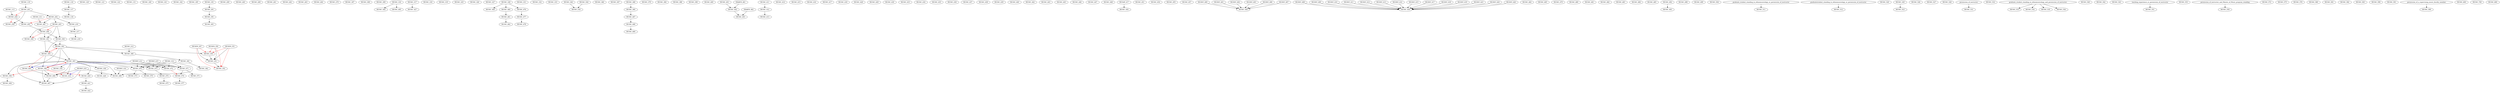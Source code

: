 digraph G {
    MUSIC_113;
    MUSIC_116;
    edge [color=black];
    MUSIC_116 -> MUSIC_117;
    edge [color=black];
    MUSIC_117 -> MUSIC_118;
    MUSIC_119;
    MUSIC_120;
    MUSIC_121;
    MUSIC_122;
    MUSIC_131;
    MUSIC_160;
    MUSIC_161;
    MUSIC_162;
    MUSIC_185;
    MUSIC_191;
    MUSIC_200;
    edge [color=black];
    MUSIC_119 -> MUSIC_201;
    edge [color=black];
    MUSIC_201 -> MUSIC_202;
    edge [color=black];
    MUSIC_202 -> MUSIC_203;
    edge [color=black];
    MUSIC_113 -> MUSIC_204;
    edge [color=red];
    MUSIC_201 -> MUSIC_204;
    edge [color=black];
    MUSIC_204 -> MUSIC_205;
    edge [color=red];
    MUSIC_202 -> MUSIC_205;
    edge [color=black];
    MUSIC_205 -> MUSIC_206;
    edge [color=red];
    MUSIC_203 -> MUSIC_206;
    edge [color=black];
    MUSIC_202 -> MUSIC_216;
    edge [color=black];
    MUSIC_216 -> MUSIC_217;
    edge [color=black];
    MUSIC_217 -> MUSIC_218;
    MUSIC_240;
    edge [color=black];
    MUSIC_201 -> MUSIC_250;
    edge [color=red];
    MUSIC_204 -> MUSIC_250;
    MUSIC_260;
    MUSIC_261;
    MUSIC_262;
    MUSIC_263;
    MUSIC_264;
    MUSIC_270;
    edge [color=black];
    MUSIC_191 -> MUSIC_291;
    edge [color=black];
    MUSIC_203 -> MUSIC_300;
    edge [color=red];
    MUSIC_206 -> MUSIC_300;
    edge [color=black];
    MUSIC_203 -> MUSIC_301;
    MUSIC_206 -> MUSIC_301;
    edge [color=black];
    MUSIC_301 -> MUSIC_302;
    MUSIC_304 -> MUSIC_302;
    edge [color=red];
    MUSIC_305 -> MUSIC_302;
    edge [color=black];
    MUSIC_302 -> MUSIC_303;
    MUSIC_305 -> MUSIC_303;
    edge [color=red];
    MUSIC_306 -> MUSIC_303;
    edge [color=black];
    MUSIC_203 -> MUSIC_304;
    MUSIC_206 -> MUSIC_304;
    edge [color=black];
    MUSIC_301 -> MUSIC_305;
    MUSIC_304 -> MUSIC_305;
    edge [color=red];
    MUSIC_302 -> MUSIC_305;
    edge [color=black];
    MUSIC_302 -> MUSIC_306;
    MUSIC_305 -> MUSIC_306;
    edge [color=red];
    MUSIC_303 -> MUSIC_306;
    MUSIC_307;
    MUSIC_308;
    MUSIC_309;
    MUSIC_316;
    MUSIC_317;
    MUSIC_318;
    MUSIC_319;
    MUSIC_325;
    MUSIC_326;
    MUSIC_327;
    MUSIC_328;
    MUSIC_331;
    MUSIC_332;
    MUSIC_333;
    edge [color=black];
    MUSIC_303 -> MUSIC_334;
    edge [color=black];
    MUSIC_303 -> MUSIC_336;
    MUSIC_344;
    edge [color=black];
    MUSIC_302 -> MUSIC_350;
    edge [color=red];
    MUSEN_307 -> MUSIC_350;
    MUSEN_350 -> MUSIC_350;
    MUSEN_351 -> MUSIC_350;
    edge [color=black];
    MUSIC_350 -> MUSIC_351;
    MUSEN_307 -> MUSIC_351;
    MUSEN_350 -> MUSIC_351;
    MUSEN_351 -> MUSIC_351;
    edge [color=black];
    MUSIC_351 -> MUSIC_352;
    edge [color=red];
    MUSEN_307 -> MUSIC_352;
    MUSEN_350 -> MUSIC_352;
    MUSEN_351 -> MUSIC_352;
    MUSIC_366;
    MUSIC_367;
    MUSIC_368;
    edge [color=black];
    MUSIC_368 -> MUSIC_369;
    MUSIC_379;
    edge [color=black];
    MUSIC_212 -> MUSIC_380;
    MUSIC_302 -> MUSIC_380;
    edge [color=black];
    MUSIC_380 -> MUSIC_381;
    edge [color=black];
    MUSIC_381 -> MUSIC_382;
    MUSIC_384;
    MUSIC_388;
    MUSIC_390;
    edge [color=black];
    MUSIC_291 -> MUSIC_391;
    edge [color=black];
    MUSIC_303 -> MUSIC_394;
    edge [color=red];
    MUSIC_306 -> MUSIC_394;
    MUSIC_400;
    MUSIC_401;
    edge [color=black];
    DXARTS_461 -> MUSIC_402;
    MUSIC_401 -> MUSIC_402;
    edge [color=black];
    DXARTS_462 -> MUSIC_403;
    MUSIC_402 -> MUSIC_403;
    edge [color=black];
    MUSIC_302 -> MUSIC_405;
    edge [color=red];
    MUSIC_305 -> MUSIC_405;
    edge [color=blue];
    MUHST_212 -> MUSIC_405;
    edge [color=black];
    MUSIC_303 -> MUSIC_406;
    MUSIC_306 -> MUSIC_406;
    MUHST_210 -> MUSIC_406;
    MUSIC_405 -> MUSIC_406;
    edge [color=black];
    MUSIC_303 -> MUSIC_407;
    MUSIC_306 -> MUSIC_407;
    MUHST_210 -> MUSIC_407;
    MUSIC_406 -> MUSIC_407;
    edge [color=black];
    MUSIC_303 -> MUSIC_410;
    edge [color=red];
    MUSIC_306 -> MUSIC_410;
    edge [color=blue];
    MUHST_210 -> MUSIC_410;
    MUSIC_411;
    edge [color=black];
    MUSIC_411 -> MUSIC_412;
    edge [color=black];
    MUSIC_412 -> MUSIC_413;
    MUSIC_414;
    MUSIC_415;
    MUSIC_416;
    MUSIC_417;
    MUSIC_418;
    edge [color=black];
    MUSIC_303 -> MUSIC_420;
    edge [color=red];
    MUSIC_306 -> MUSIC_420;
    edge [color=black];
    MUSIC_420 -> MUSIC_421;
    edge [color=black];
    MUSIC_421 -> MUSIC_422;
    edge [color=black];
    MUSIC_336 -> MUSIC_426;
    edge [color=black];
    MUSIC_317 -> MUSIC_427;
    MUSIC_428;
    MUSIC_429;
    MUSIC_430;
    MUSIC_433;
    MUSIC_434;
    MUSIC_435;
    MUSIC_436;
    MUSIC_437;
    MUSIC_438;
    MUSIC_439;
    MUSIC_440;
    MUSIC_442;
    MUSIC_443;
    edge [color=black];
    MUSIC_316 -> MUSIC_444;
    MUSIC_445;
    MUSIC_446;
    MUSIC_447;
    MUSIC_448;
    edge [color=black];
    MUSIC_328 -> MUSIC_449;
    edge [color=black];
    MUSAP_217 -> MUSIC_450;
    MUSIC_451;
    MUSIC_454;
    MUSIC_455;
    MUSIC_457;
    edge [color=black];
    MUHST_400 -> MUSIC_458;
    MUHST_401 -> MUSIC_458;
    MUHST_402 -> MUSIC_458;
    MUHST_403 -> MUSIC_458;
    MUHST_406 -> MUSIC_458;
    MUHST_407 -> MUSIC_458;
    edge [color=black];
    MUHST_408 -> MUSIC_459;
    MUHST_409 -> MUSIC_459;
    MUHST_410 -> MUSIC_459;
    MUHST_411 -> MUSIC_459;
    MUHST_412 -> MUSIC_459;
    MUHST_413 -> MUSIC_459;
    MUHST_414 -> MUSIC_459;
    MUHST_415 -> MUSIC_459;
    MUHST_417 -> MUSIC_459;
    MUHST_418 -> MUSIC_459;
    MUHST_419 -> MUSIC_459;
    MUHST_423 -> MUSIC_459;
    MUHST_424 -> MUSIC_459;
    MUHST_426 -> MUSIC_459;
    edge [color=black];
    MUSIC_328 -> MUSIC_460;
    edge [color=black];
    MUSIC_460 -> MUSIC_461;
    edge [color=black];
    MUSIC_461 -> MUSIC_462;
    MUSIC_464;
    MUSIC_465;
    edge [color=black];
    MUSIC_369 -> MUSIC_467;
    edge [color=black];
    MUSIC_467 -> MUSIC_468;
    edge [color=black];
    MUSIC_468 -> MUSIC_469;
    edge [color=black];
    MUSIC_303 -> MUSIC_470;
    MUHST_212 -> MUSIC_470;
    MUSIC_312 -> MUSIC_470;
    MUHST_215 -> MUSIC_470;
    edge [color=black];
    MUSIC_303 -> MUSIC_471;
    MUHST_212 -> MUSIC_471;
    MUSIC_312 -> MUSIC_471;
    MUHST_215 -> MUSIC_471;
    edge [color=black];
    MUSIC_303 -> MUSIC_472;
    MUHST_212 -> MUSIC_472;
    MUSIC_312 -> MUSIC_472;
    MUHST_215 -> MUSIC_472;
    edge [color=black];
    MUSIC_303 -> MUSIC_473;
    MUHST_212 -> MUSIC_473;
    MUSIC_312 -> MUSIC_473;
    MUHST_215 -> MUSIC_473;
    edge [color=black];
    MUSIC_473 -> MUSIC_474;
    edge [color=black];
    MUSIC_474 -> MUSIC_475;
    edge [color=black];
    MUSIC_328 -> MUSIC_476;
    edge [color=black];
    MUSIC_476 -> MUSIC_477;
    edge [color=black];
    MUSIC_477 -> MUSIC_478;
    MUSIC_479;
    MUSIC_480;
    MUSIC_481;
    MUSIC_482;
    MUSIC_483;
    MUSIC_484;
    MUSIC_485;
    edge [color=black];
    MUSIC_311 -> MUSIC_487;
    MUSIC_202 -> MUSIC_487;
    edge [color=black];
    MUSIC_303 -> MUSIC_489;
    MUHST_210 -> MUSIC_489;
    MUSIC_312 -> MUSIC_489;
    MUHST_314 -> MUSIC_489;
    edge [color=black];
    MUSIC_391 -> MUSIC_491;
    MUSIC_492;
    edge [color=black];
    MUSIC_492 -> MUSIC_493;
    edge [color=black];
    MUSIC_394 -> MUSIC_494;
    edge [color=black];
    MUSIC_316 -> MUSIC_495;
    MUSIC_498;
    MUSIC_499;
    MUSIC_504;
    edge [color=black];
    graduate_student_standing_in_ethnomusicology_or_permission_of_instructor -> MUSIC_511;
    edge [color=black];
    graduatestudent_standing_in_ethnomusicology_or_permission_of_instructor -> MUSIC_512;
    MUSIC_520;
    edge [color=black];
    MUSIC_345 -> MUSIC_523;
    MUSIC_526;
    MUSIC_527;
    MUSIC_528;
    edge [color=black];
    MUSIC_344 -> MUSIC_530;
    MUSIC_544 -> MUSIC_530;
    edge [color=black];
    permission_of_instructor -> MUSIC_531;
    MUSIC_532;
    edge [color=black];
    graduate_student_standing_in_ethnomusicology_and_permission_of_instructor -> MUSIC_533;
    edge [color=black];
    graduate_student_standing_in_ethnomusicology_and_permission_of_instructor -> MUSIC_534;
    edge [color=black];
    graduate_student_standing_in_ethnomusicology_and_permission_of_instructor -> MUSIC_535;
    edge [color=black];
    graduate_student_standing_in_ethnomusicology_and_permission_of_instructor -> MUSIC_536;
    MUSIC_540;
    MUSIC_542;
    MUSIC_543;
    MUSIC_544;
    edge [color=black];
    teaching_experience_or_permission_of_instructor -> MUSIC_551;
    MUSIC_553;
    edge [color=black];
    permission_of_instructor_and_Master_of_Music_program_standing -> MUSIC_559;
    edge [color=black];
    MUSIC_470 -> MUSIC_570;
    edge [color=black];
    MUSIC_471 -> MUSIC_571;
    MUSIC_572;
    edge [color=black];
    MUSIC_470 -> MUSIC_573;
    edge [color=black];
    MUSIC_471 -> MUSIC_574;
    edge [color=red];
    MUSIC_472 -> MUSIC_574;
    MUSIC_575;
    MUSIC_576;
    edge [color=black];
    MUSIC_574 -> MUSIC_577;
    MUSIC_580;
    MUSIC_581;
    MUSIC_582;
    MUSIC_583;
    MUSIC_590;
    MUSIC_591;
    edge [color=black];
    permission_of_a_supervising_music_faculty_member -> MUSIC_599;
    MUSIC_600;
    MUSIC_700;
    MUSIC_800;
}
